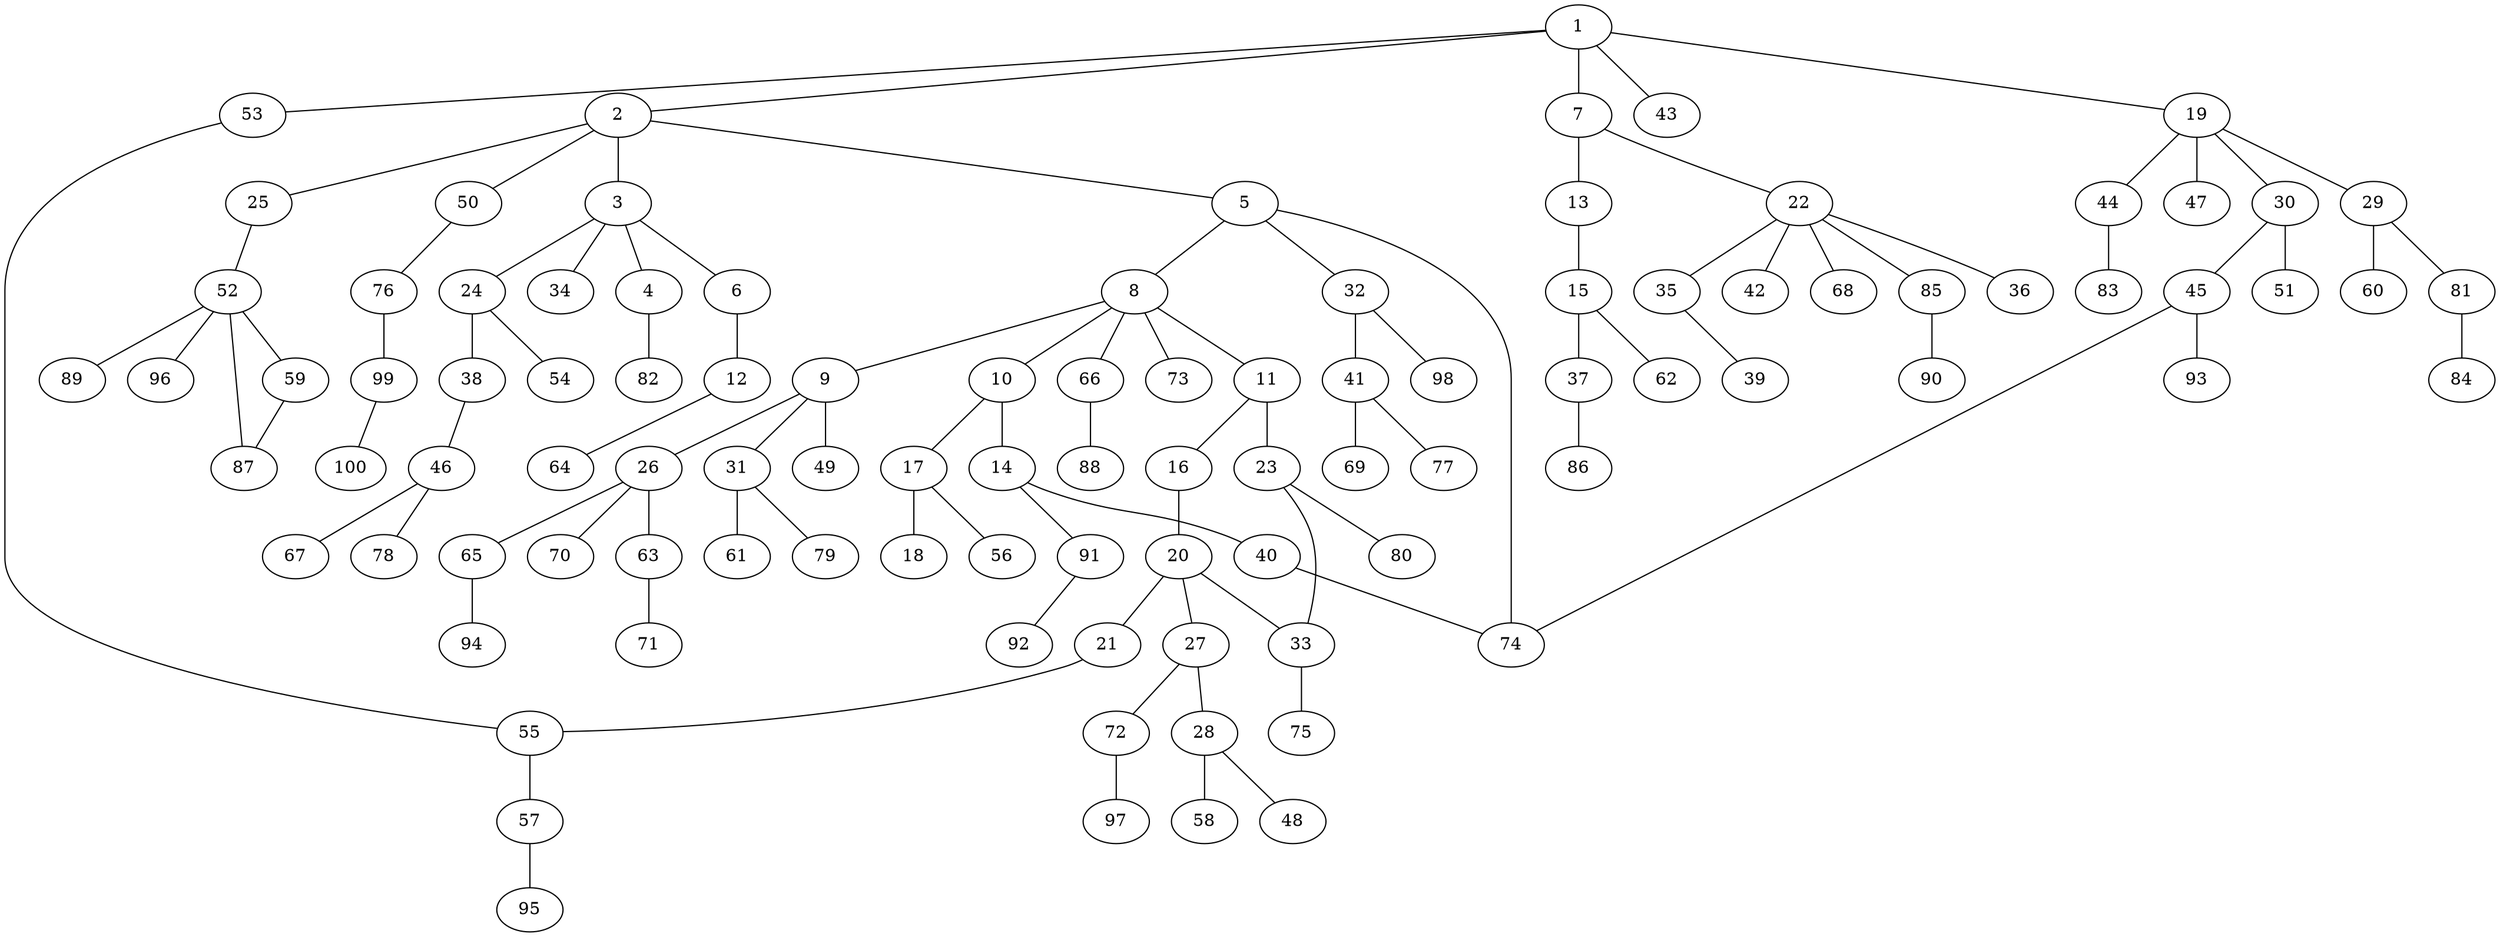 graph graphname {1--2
1--7
1--19
1--43
1--53
2--3
2--5
2--25
2--50
3--4
3--6
3--24
3--34
4--82
5--8
5--32
5--74
6--12
7--13
7--22
8--9
8--10
8--11
8--66
8--73
9--26
9--31
9--49
10--14
10--17
11--16
11--23
12--64
13--15
14--40
14--91
15--37
15--62
16--20
17--18
17--56
19--29
19--30
19--44
19--47
20--21
20--27
20--33
21--55
22--35
22--36
22--42
22--68
22--85
23--33
23--80
24--38
24--54
25--52
26--63
26--65
26--70
27--28
27--72
28--48
28--58
29--60
29--81
30--45
30--51
31--61
31--79
32--41
32--98
33--75
35--39
37--86
38--46
40--74
41--69
41--77
44--83
45--74
45--93
46--67
46--78
50--76
52--59
52--87
52--89
52--96
53--55
55--57
57--95
59--87
63--71
65--94
66--88
72--97
76--99
81--84
85--90
91--92
99--100
}